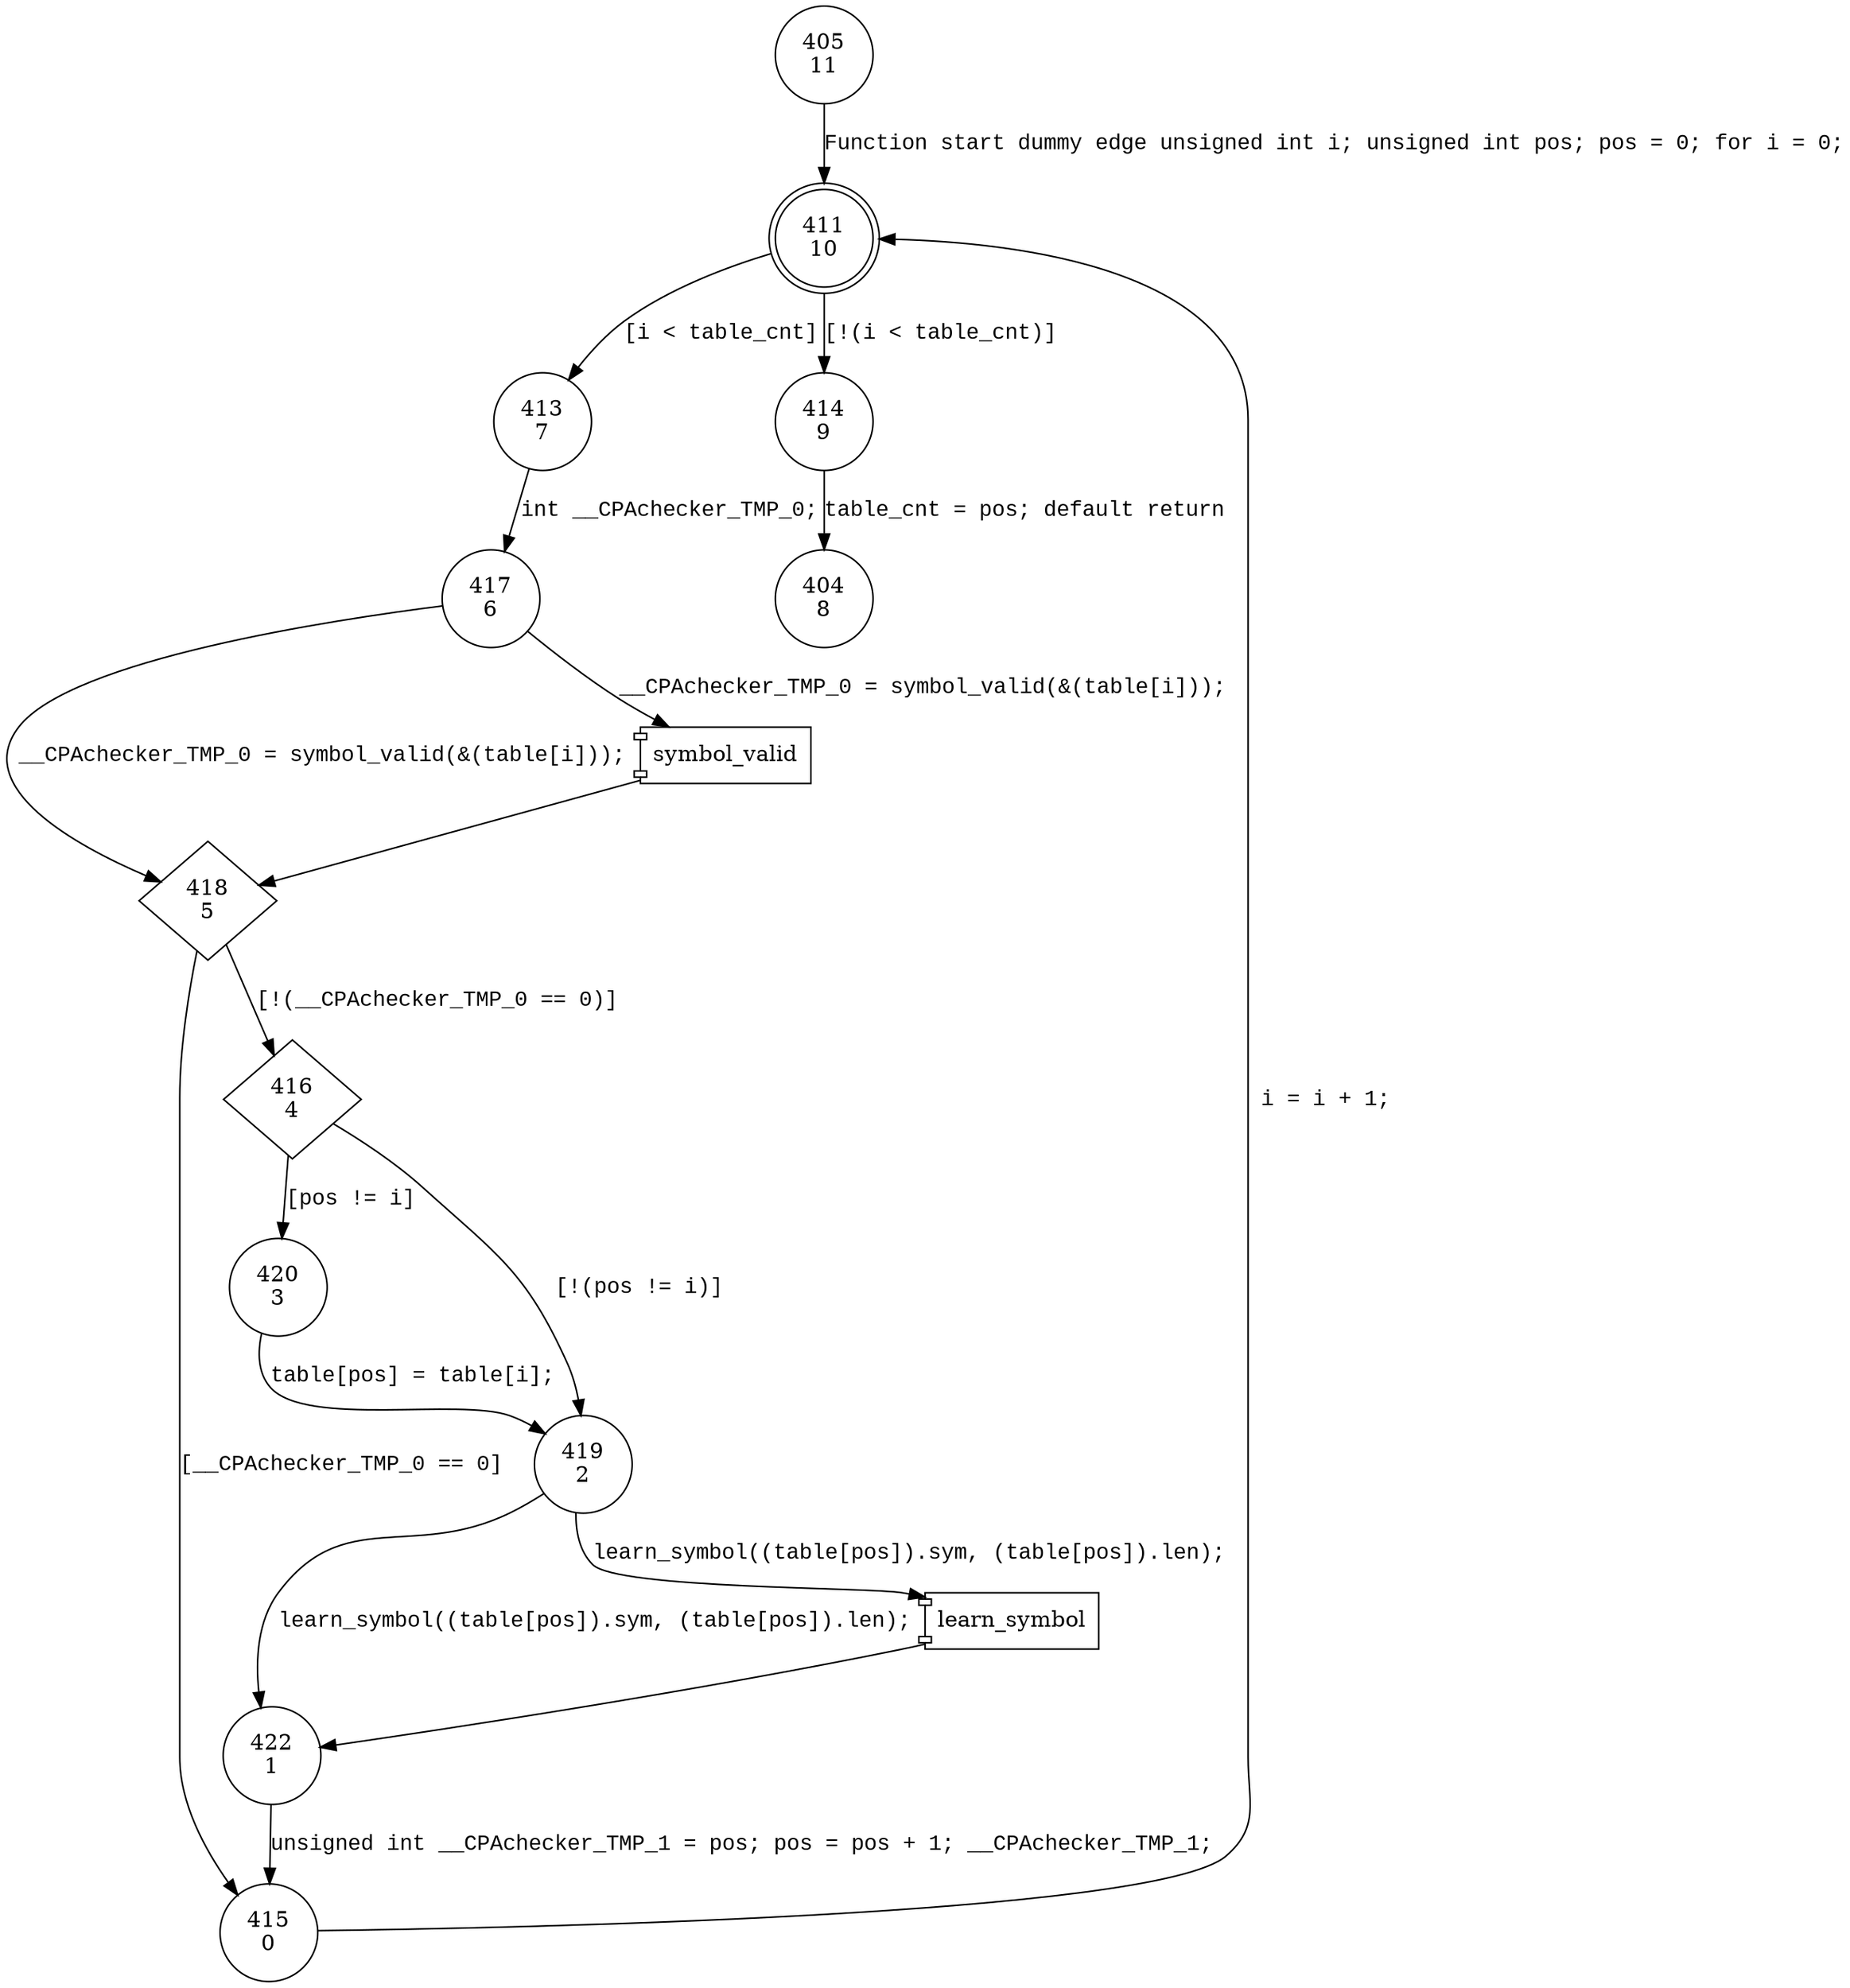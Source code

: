 digraph build_initial_tok_table {
411 [shape="doublecircle" label="411\n10"]
413 [shape="circle" label="413\n7"]
414 [shape="circle" label="414\n9"]
417 [shape="circle" label="417\n6"]
418 [shape="diamond" label="418\n5"]
415 [shape="circle" label="415\n0"]
416 [shape="diamond" label="416\n4"]
420 [shape="circle" label="420\n3"]
419 [shape="circle" label="419\n2"]
422 [shape="circle" label="422\n1"]
405 [shape="circle" label="405\n11"]
404 [shape="circle" label="404\n8"]
411 -> 413 [label="[i < table_cnt]" fontname="Courier New"]
411 -> 414 [label="[!(i < table_cnt)]" fontname="Courier New"]
413 -> 417 [label="int __CPAchecker_TMP_0;" fontname="Courier New"]
100001 [shape="component" label="symbol_valid"]
417 -> 100001 [label="__CPAchecker_TMP_0 = symbol_valid(&(table[i]));" fontname="Courier New"]
100001 -> 418 [label="" fontname="Courier New"]
417 -> 418 [label="__CPAchecker_TMP_0 = symbol_valid(&(table[i]));" fontname="Courier New"]
418 -> 415 [label="[__CPAchecker_TMP_0 == 0]" fontname="Courier New"]
418 -> 416 [label="[!(__CPAchecker_TMP_0 == 0)]" fontname="Courier New"]
416 -> 420 [label="[pos != i]" fontname="Courier New"]
416 -> 419 [label="[!(pos != i)]" fontname="Courier New"]
100002 [shape="component" label="learn_symbol"]
419 -> 100002 [label="learn_symbol((table[pos]).sym, (table[pos]).len);" fontname="Courier New"]
100002 -> 422 [label="" fontname="Courier New"]
419 -> 422 [label="learn_symbol((table[pos]).sym, (table[pos]).len);" fontname="Courier New"]
422 -> 415 [label="unsigned int __CPAchecker_TMP_1 = pos; pos = pos + 1; __CPAchecker_TMP_1; " fontname="Courier New"]
415 -> 411 [label=" i = i + 1;" fontname="Courier New"]
405 -> 411 [label="Function start dummy edge unsigned int i; unsigned int pos; pos = 0; for i = 0;" fontname="Courier New"]
414 -> 404 [label="table_cnt = pos; default return" fontname="Courier New"]
420 -> 419 [label="table[pos] = table[i]; " fontname="Courier New"]
}